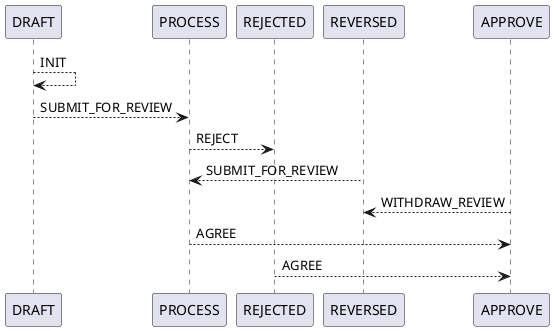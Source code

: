 @startuml
DRAFT --> DRAFT : INIT
DRAFT --> PROCESS : SUBMIT_FOR_REVIEW
PROCESS --> REJECTED : REJECT
REVERSED --> PROCESS : SUBMIT_FOR_REVIEW
APPROVE --> REVERSED : WITHDRAW_REVIEW
PROCESS --> APPROVE : AGREE
REJECTED --> APPROVE : AGREE
@enduml